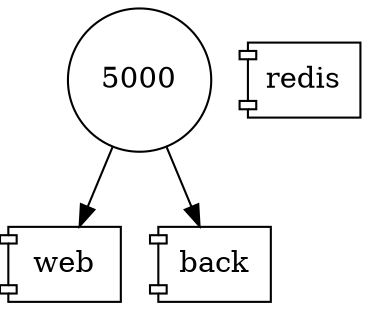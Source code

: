 digraph docker_compose {
	5000:5000->web;
	5000:5000->back;
	5000:5000 [ shape=circle ];
	back [ shape=component ];
	redis [ shape=component ];
	web [ shape=component ];

}
